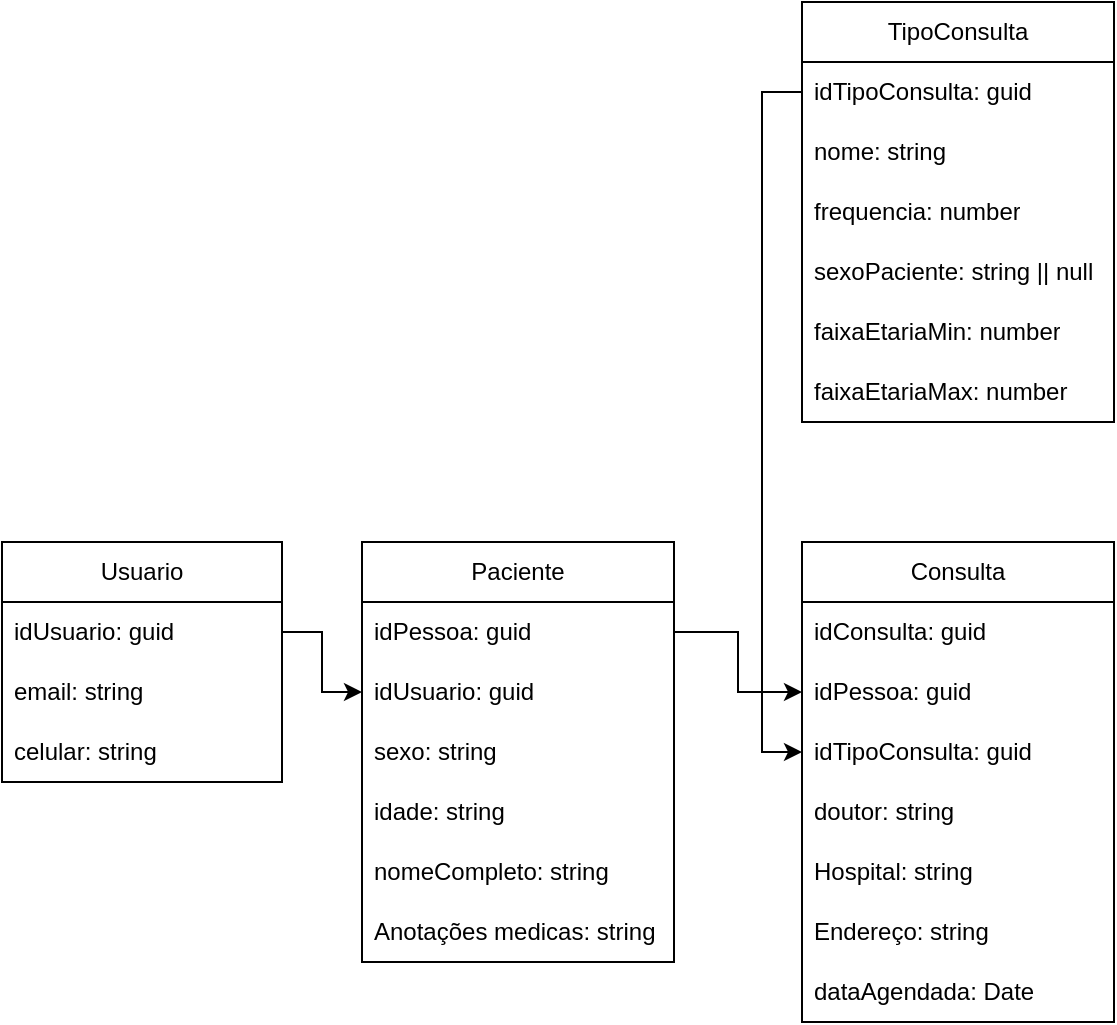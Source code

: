 <mxfile version="22.1.1" type="device">
  <diagram name="Página-1" id="zrPFgIJTRH2Zh8fPzkow">
    <mxGraphModel dx="972" dy="740" grid="1" gridSize="10" guides="1" tooltips="1" connect="1" arrows="1" fold="1" page="1" pageScale="1" pageWidth="827" pageHeight="1169" math="0" shadow="0">
      <root>
        <mxCell id="0" />
        <mxCell id="1" parent="0" />
        <mxCell id="1hnuC0e--SxtvwfJnxqN-12" value="Usuario" style="swimlane;fontStyle=0;childLayout=stackLayout;horizontal=1;startSize=30;horizontalStack=0;resizeParent=1;resizeParentMax=0;resizeLast=0;collapsible=1;marginBottom=0;whiteSpace=wrap;html=1;" vertex="1" parent="1">
          <mxGeometry x="260" y="320" width="140" height="120" as="geometry" />
        </mxCell>
        <mxCell id="1hnuC0e--SxtvwfJnxqN-13" value="idUsuario: guid" style="text;strokeColor=none;fillColor=none;align=left;verticalAlign=middle;spacingLeft=4;spacingRight=4;overflow=hidden;points=[[0,0.5],[1,0.5]];portConstraint=eastwest;rotatable=0;whiteSpace=wrap;html=1;" vertex="1" parent="1hnuC0e--SxtvwfJnxqN-12">
          <mxGeometry y="30" width="140" height="30" as="geometry" />
        </mxCell>
        <mxCell id="1hnuC0e--SxtvwfJnxqN-14" value="email: string" style="text;strokeColor=none;fillColor=none;align=left;verticalAlign=middle;spacingLeft=4;spacingRight=4;overflow=hidden;points=[[0,0.5],[1,0.5]];portConstraint=eastwest;rotatable=0;whiteSpace=wrap;html=1;" vertex="1" parent="1hnuC0e--SxtvwfJnxqN-12">
          <mxGeometry y="60" width="140" height="30" as="geometry" />
        </mxCell>
        <mxCell id="1hnuC0e--SxtvwfJnxqN-15" value="celular: string" style="text;strokeColor=none;fillColor=none;align=left;verticalAlign=middle;spacingLeft=4;spacingRight=4;overflow=hidden;points=[[0,0.5],[1,0.5]];portConstraint=eastwest;rotatable=0;whiteSpace=wrap;html=1;" vertex="1" parent="1hnuC0e--SxtvwfJnxqN-12">
          <mxGeometry y="90" width="140" height="30" as="geometry" />
        </mxCell>
        <mxCell id="1hnuC0e--SxtvwfJnxqN-16" value="Paciente" style="swimlane;fontStyle=0;childLayout=stackLayout;horizontal=1;startSize=30;horizontalStack=0;resizeParent=1;resizeParentMax=0;resizeLast=0;collapsible=1;marginBottom=0;whiteSpace=wrap;html=1;" vertex="1" parent="1">
          <mxGeometry x="440" y="320" width="156" height="210" as="geometry" />
        </mxCell>
        <mxCell id="1hnuC0e--SxtvwfJnxqN-17" value="idPessoa: guid" style="text;strokeColor=none;fillColor=none;align=left;verticalAlign=middle;spacingLeft=4;spacingRight=4;overflow=hidden;points=[[0,0.5],[1,0.5]];portConstraint=eastwest;rotatable=0;whiteSpace=wrap;html=1;" vertex="1" parent="1hnuC0e--SxtvwfJnxqN-16">
          <mxGeometry y="30" width="156" height="30" as="geometry" />
        </mxCell>
        <mxCell id="1hnuC0e--SxtvwfJnxqN-18" value="idUsuario: guid" style="text;strokeColor=none;fillColor=none;align=left;verticalAlign=middle;spacingLeft=4;spacingRight=4;overflow=hidden;points=[[0,0.5],[1,0.5]];portConstraint=eastwest;rotatable=0;whiteSpace=wrap;html=1;" vertex="1" parent="1hnuC0e--SxtvwfJnxqN-16">
          <mxGeometry y="60" width="156" height="30" as="geometry" />
        </mxCell>
        <mxCell id="1hnuC0e--SxtvwfJnxqN-19" value="sexo: string" style="text;strokeColor=none;fillColor=none;align=left;verticalAlign=middle;spacingLeft=4;spacingRight=4;overflow=hidden;points=[[0,0.5],[1,0.5]];portConstraint=eastwest;rotatable=0;whiteSpace=wrap;html=1;" vertex="1" parent="1hnuC0e--SxtvwfJnxqN-16">
          <mxGeometry y="90" width="156" height="30" as="geometry" />
        </mxCell>
        <mxCell id="1hnuC0e--SxtvwfJnxqN-20" value="idade: string" style="text;strokeColor=none;fillColor=none;align=left;verticalAlign=middle;spacingLeft=4;spacingRight=4;overflow=hidden;points=[[0,0.5],[1,0.5]];portConstraint=eastwest;rotatable=0;whiteSpace=wrap;html=1;" vertex="1" parent="1hnuC0e--SxtvwfJnxqN-16">
          <mxGeometry y="120" width="156" height="30" as="geometry" />
        </mxCell>
        <mxCell id="1hnuC0e--SxtvwfJnxqN-21" value="nomeCompleto: string" style="text;strokeColor=none;fillColor=none;align=left;verticalAlign=middle;spacingLeft=4;spacingRight=4;overflow=hidden;points=[[0,0.5],[1,0.5]];portConstraint=eastwest;rotatable=0;whiteSpace=wrap;html=1;" vertex="1" parent="1hnuC0e--SxtvwfJnxqN-16">
          <mxGeometry y="150" width="156" height="30" as="geometry" />
        </mxCell>
        <mxCell id="1hnuC0e--SxtvwfJnxqN-23" value="Anotações medicas: string" style="text;strokeColor=none;fillColor=none;align=left;verticalAlign=middle;spacingLeft=4;spacingRight=4;overflow=hidden;points=[[0,0.5],[1,0.5]];portConstraint=eastwest;rotatable=0;whiteSpace=wrap;html=1;" vertex="1" parent="1hnuC0e--SxtvwfJnxqN-16">
          <mxGeometry y="180" width="156" height="30" as="geometry" />
        </mxCell>
        <mxCell id="1hnuC0e--SxtvwfJnxqN-24" style="edgeStyle=orthogonalEdgeStyle;rounded=0;orthogonalLoop=1;jettySize=auto;html=1;" edge="1" parent="1" source="1hnuC0e--SxtvwfJnxqN-13" target="1hnuC0e--SxtvwfJnxqN-18">
          <mxGeometry relative="1" as="geometry" />
        </mxCell>
        <mxCell id="1hnuC0e--SxtvwfJnxqN-36" value="TipoConsulta" style="swimlane;fontStyle=0;childLayout=stackLayout;horizontal=1;startSize=30;horizontalStack=0;resizeParent=1;resizeParentMax=0;resizeLast=0;collapsible=1;marginBottom=0;whiteSpace=wrap;html=1;" vertex="1" parent="1">
          <mxGeometry x="660" y="50" width="156" height="210" as="geometry" />
        </mxCell>
        <mxCell id="1hnuC0e--SxtvwfJnxqN-37" value="idTipoConsulta: guid" style="text;strokeColor=none;fillColor=none;align=left;verticalAlign=middle;spacingLeft=4;spacingRight=4;overflow=hidden;points=[[0,0.5],[1,0.5]];portConstraint=eastwest;rotatable=0;whiteSpace=wrap;html=1;" vertex="1" parent="1hnuC0e--SxtvwfJnxqN-36">
          <mxGeometry y="30" width="156" height="30" as="geometry" />
        </mxCell>
        <mxCell id="1hnuC0e--SxtvwfJnxqN-39" value="nome: string" style="text;strokeColor=none;fillColor=none;align=left;verticalAlign=middle;spacingLeft=4;spacingRight=4;overflow=hidden;points=[[0,0.5],[1,0.5]];portConstraint=eastwest;rotatable=0;whiteSpace=wrap;html=1;" vertex="1" parent="1hnuC0e--SxtvwfJnxqN-36">
          <mxGeometry y="60" width="156" height="30" as="geometry" />
        </mxCell>
        <mxCell id="1hnuC0e--SxtvwfJnxqN-40" value="frequencia: number" style="text;strokeColor=none;fillColor=none;align=left;verticalAlign=middle;spacingLeft=4;spacingRight=4;overflow=hidden;points=[[0,0.5],[1,0.5]];portConstraint=eastwest;rotatable=0;whiteSpace=wrap;html=1;" vertex="1" parent="1hnuC0e--SxtvwfJnxqN-36">
          <mxGeometry y="90" width="156" height="30" as="geometry" />
        </mxCell>
        <mxCell id="1hnuC0e--SxtvwfJnxqN-41" value="sexoPaciente: string || null" style="text;strokeColor=none;fillColor=none;align=left;verticalAlign=middle;spacingLeft=4;spacingRight=4;overflow=hidden;points=[[0,0.5],[1,0.5]];portConstraint=eastwest;rotatable=0;whiteSpace=wrap;html=1;" vertex="1" parent="1hnuC0e--SxtvwfJnxqN-36">
          <mxGeometry y="120" width="156" height="30" as="geometry" />
        </mxCell>
        <mxCell id="1hnuC0e--SxtvwfJnxqN-42" value="faixaEtariaMin: number" style="text;strokeColor=none;fillColor=none;align=left;verticalAlign=middle;spacingLeft=4;spacingRight=4;overflow=hidden;points=[[0,0.5],[1,0.5]];portConstraint=eastwest;rotatable=0;whiteSpace=wrap;html=1;" vertex="1" parent="1hnuC0e--SxtvwfJnxqN-36">
          <mxGeometry y="150" width="156" height="30" as="geometry" />
        </mxCell>
        <mxCell id="1hnuC0e--SxtvwfJnxqN-43" value="faixaEtariaMax: number" style="text;strokeColor=none;fillColor=none;align=left;verticalAlign=middle;spacingLeft=4;spacingRight=4;overflow=hidden;points=[[0,0.5],[1,0.5]];portConstraint=eastwest;rotatable=0;whiteSpace=wrap;html=1;" vertex="1" parent="1hnuC0e--SxtvwfJnxqN-36">
          <mxGeometry y="180" width="156" height="30" as="geometry" />
        </mxCell>
        <mxCell id="1hnuC0e--SxtvwfJnxqN-44" value="Consulta" style="swimlane;fontStyle=0;childLayout=stackLayout;horizontal=1;startSize=30;horizontalStack=0;resizeParent=1;resizeParentMax=0;resizeLast=0;collapsible=1;marginBottom=0;whiteSpace=wrap;html=1;" vertex="1" parent="1">
          <mxGeometry x="660" y="320" width="156" height="240" as="geometry" />
        </mxCell>
        <mxCell id="1hnuC0e--SxtvwfJnxqN-45" value="idConsulta: guid" style="text;strokeColor=none;fillColor=none;align=left;verticalAlign=middle;spacingLeft=4;spacingRight=4;overflow=hidden;points=[[0,0.5],[1,0.5]];portConstraint=eastwest;rotatable=0;whiteSpace=wrap;html=1;" vertex="1" parent="1hnuC0e--SxtvwfJnxqN-44">
          <mxGeometry y="30" width="156" height="30" as="geometry" />
        </mxCell>
        <mxCell id="1hnuC0e--SxtvwfJnxqN-46" value="idPessoa: guid" style="text;strokeColor=none;fillColor=none;align=left;verticalAlign=middle;spacingLeft=4;spacingRight=4;overflow=hidden;points=[[0,0.5],[1,0.5]];portConstraint=eastwest;rotatable=0;whiteSpace=wrap;html=1;" vertex="1" parent="1hnuC0e--SxtvwfJnxqN-44">
          <mxGeometry y="60" width="156" height="30" as="geometry" />
        </mxCell>
        <mxCell id="1hnuC0e--SxtvwfJnxqN-47" value="idTipoConsulta: guid" style="text;strokeColor=none;fillColor=none;align=left;verticalAlign=middle;spacingLeft=4;spacingRight=4;overflow=hidden;points=[[0,0.5],[1,0.5]];portConstraint=eastwest;rotatable=0;whiteSpace=wrap;html=1;" vertex="1" parent="1hnuC0e--SxtvwfJnxqN-44">
          <mxGeometry y="90" width="156" height="30" as="geometry" />
        </mxCell>
        <mxCell id="1hnuC0e--SxtvwfJnxqN-48" value="doutor: string" style="text;strokeColor=none;fillColor=none;align=left;verticalAlign=middle;spacingLeft=4;spacingRight=4;overflow=hidden;points=[[0,0.5],[1,0.5]];portConstraint=eastwest;rotatable=0;whiteSpace=wrap;html=1;" vertex="1" parent="1hnuC0e--SxtvwfJnxqN-44">
          <mxGeometry y="120" width="156" height="30" as="geometry" />
        </mxCell>
        <mxCell id="1hnuC0e--SxtvwfJnxqN-55" value="Hospital: string" style="text;strokeColor=none;fillColor=none;align=left;verticalAlign=middle;spacingLeft=4;spacingRight=4;overflow=hidden;points=[[0,0.5],[1,0.5]];portConstraint=eastwest;rotatable=0;whiteSpace=wrap;html=1;" vertex="1" parent="1hnuC0e--SxtvwfJnxqN-44">
          <mxGeometry y="150" width="156" height="30" as="geometry" />
        </mxCell>
        <mxCell id="1hnuC0e--SxtvwfJnxqN-56" value="Endereço: string" style="text;strokeColor=none;fillColor=none;align=left;verticalAlign=middle;spacingLeft=4;spacingRight=4;overflow=hidden;points=[[0,0.5],[1,0.5]];portConstraint=eastwest;rotatable=0;whiteSpace=wrap;html=1;" vertex="1" parent="1hnuC0e--SxtvwfJnxqN-44">
          <mxGeometry y="180" width="156" height="30" as="geometry" />
        </mxCell>
        <mxCell id="1hnuC0e--SxtvwfJnxqN-54" value="dataAgendada: Date" style="text;strokeColor=none;fillColor=none;align=left;verticalAlign=middle;spacingLeft=4;spacingRight=4;overflow=hidden;points=[[0,0.5],[1,0.5]];portConstraint=eastwest;rotatable=0;whiteSpace=wrap;html=1;" vertex="1" parent="1hnuC0e--SxtvwfJnxqN-44">
          <mxGeometry y="210" width="156" height="30" as="geometry" />
        </mxCell>
        <mxCell id="1hnuC0e--SxtvwfJnxqN-51" style="edgeStyle=orthogonalEdgeStyle;rounded=0;orthogonalLoop=1;jettySize=auto;html=1;" edge="1" parent="1" source="1hnuC0e--SxtvwfJnxqN-17" target="1hnuC0e--SxtvwfJnxqN-46">
          <mxGeometry relative="1" as="geometry" />
        </mxCell>
        <mxCell id="1hnuC0e--SxtvwfJnxqN-53" style="edgeStyle=orthogonalEdgeStyle;rounded=0;orthogonalLoop=1;jettySize=auto;html=1;entryX=0;entryY=0.5;entryDx=0;entryDy=0;" edge="1" parent="1" source="1hnuC0e--SxtvwfJnxqN-37" target="1hnuC0e--SxtvwfJnxqN-47">
          <mxGeometry relative="1" as="geometry" />
        </mxCell>
      </root>
    </mxGraphModel>
  </diagram>
</mxfile>
